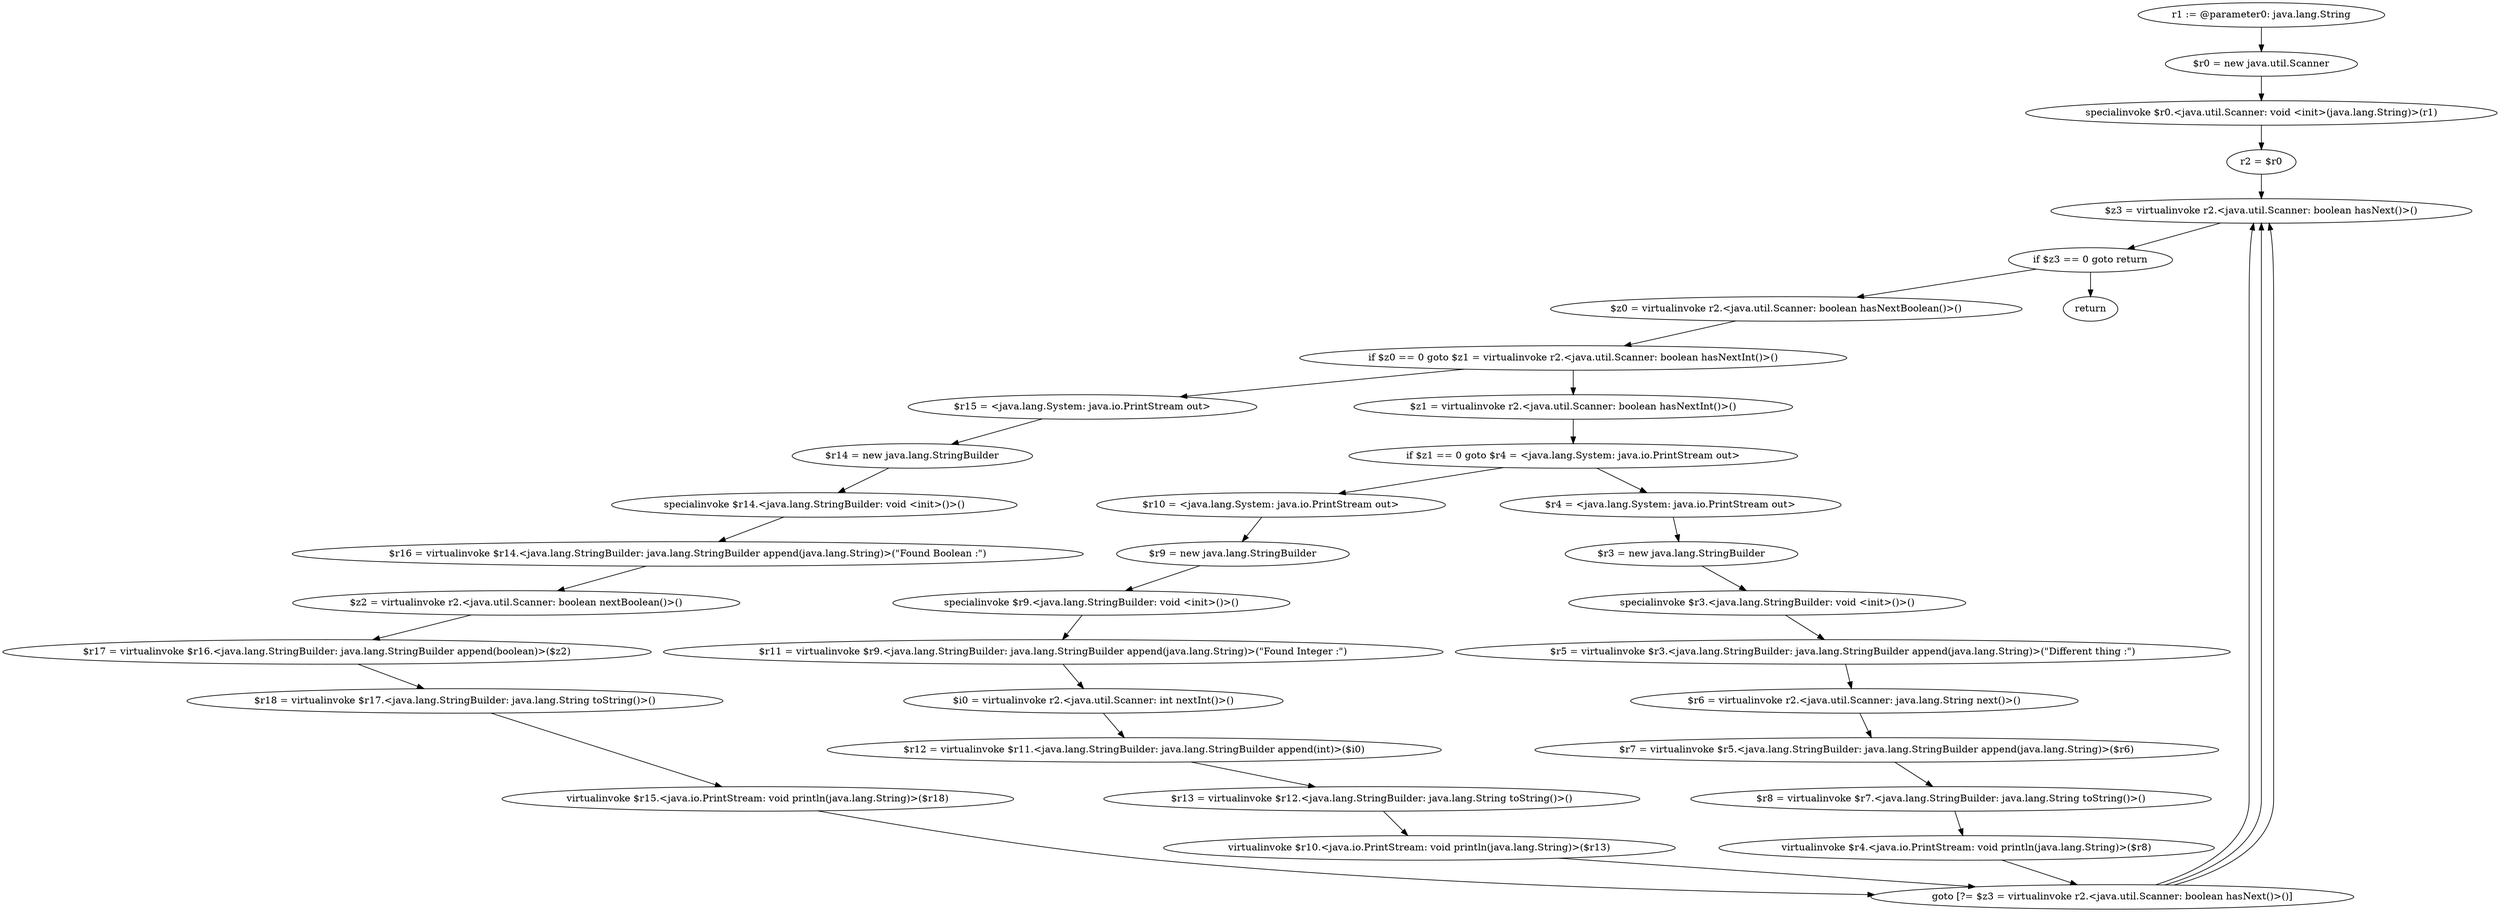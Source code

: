 digraph "unitGraph" {
    "r1 := @parameter0: java.lang.String"
    "$r0 = new java.util.Scanner"
    "specialinvoke $r0.<java.util.Scanner: void <init>(java.lang.String)>(r1)"
    "r2 = $r0"
    "$z3 = virtualinvoke r2.<java.util.Scanner: boolean hasNext()>()"
    "if $z3 == 0 goto return"
    "$z0 = virtualinvoke r2.<java.util.Scanner: boolean hasNextBoolean()>()"
    "if $z0 == 0 goto $z1 = virtualinvoke r2.<java.util.Scanner: boolean hasNextInt()>()"
    "$r15 = <java.lang.System: java.io.PrintStream out>"
    "$r14 = new java.lang.StringBuilder"
    "specialinvoke $r14.<java.lang.StringBuilder: void <init>()>()"
    "$r16 = virtualinvoke $r14.<java.lang.StringBuilder: java.lang.StringBuilder append(java.lang.String)>(\"Found Boolean :\")"
    "$z2 = virtualinvoke r2.<java.util.Scanner: boolean nextBoolean()>()"
    "$r17 = virtualinvoke $r16.<java.lang.StringBuilder: java.lang.StringBuilder append(boolean)>($z2)"
    "$r18 = virtualinvoke $r17.<java.lang.StringBuilder: java.lang.String toString()>()"
    "virtualinvoke $r15.<java.io.PrintStream: void println(java.lang.String)>($r18)"
    "goto [?= $z3 = virtualinvoke r2.<java.util.Scanner: boolean hasNext()>()]"
    "$z1 = virtualinvoke r2.<java.util.Scanner: boolean hasNextInt()>()"
    "if $z1 == 0 goto $r4 = <java.lang.System: java.io.PrintStream out>"
    "$r10 = <java.lang.System: java.io.PrintStream out>"
    "$r9 = new java.lang.StringBuilder"
    "specialinvoke $r9.<java.lang.StringBuilder: void <init>()>()"
    "$r11 = virtualinvoke $r9.<java.lang.StringBuilder: java.lang.StringBuilder append(java.lang.String)>(\"Found Integer :\")"
    "$i0 = virtualinvoke r2.<java.util.Scanner: int nextInt()>()"
    "$r12 = virtualinvoke $r11.<java.lang.StringBuilder: java.lang.StringBuilder append(int)>($i0)"
    "$r13 = virtualinvoke $r12.<java.lang.StringBuilder: java.lang.String toString()>()"
    "virtualinvoke $r10.<java.io.PrintStream: void println(java.lang.String)>($r13)"
    "$r4 = <java.lang.System: java.io.PrintStream out>"
    "$r3 = new java.lang.StringBuilder"
    "specialinvoke $r3.<java.lang.StringBuilder: void <init>()>()"
    "$r5 = virtualinvoke $r3.<java.lang.StringBuilder: java.lang.StringBuilder append(java.lang.String)>(\"Different thing :\")"
    "$r6 = virtualinvoke r2.<java.util.Scanner: java.lang.String next()>()"
    "$r7 = virtualinvoke $r5.<java.lang.StringBuilder: java.lang.StringBuilder append(java.lang.String)>($r6)"
    "$r8 = virtualinvoke $r7.<java.lang.StringBuilder: java.lang.String toString()>()"
    "virtualinvoke $r4.<java.io.PrintStream: void println(java.lang.String)>($r8)"
    "return"
    "r1 := @parameter0: java.lang.String"->"$r0 = new java.util.Scanner";
    "$r0 = new java.util.Scanner"->"specialinvoke $r0.<java.util.Scanner: void <init>(java.lang.String)>(r1)";
    "specialinvoke $r0.<java.util.Scanner: void <init>(java.lang.String)>(r1)"->"r2 = $r0";
    "r2 = $r0"->"$z3 = virtualinvoke r2.<java.util.Scanner: boolean hasNext()>()";
    "$z3 = virtualinvoke r2.<java.util.Scanner: boolean hasNext()>()"->"if $z3 == 0 goto return";
    "if $z3 == 0 goto return"->"$z0 = virtualinvoke r2.<java.util.Scanner: boolean hasNextBoolean()>()";
    "if $z3 == 0 goto return"->"return";
    "$z0 = virtualinvoke r2.<java.util.Scanner: boolean hasNextBoolean()>()"->"if $z0 == 0 goto $z1 = virtualinvoke r2.<java.util.Scanner: boolean hasNextInt()>()";
    "if $z0 == 0 goto $z1 = virtualinvoke r2.<java.util.Scanner: boolean hasNextInt()>()"->"$r15 = <java.lang.System: java.io.PrintStream out>";
    "if $z0 == 0 goto $z1 = virtualinvoke r2.<java.util.Scanner: boolean hasNextInt()>()"->"$z1 = virtualinvoke r2.<java.util.Scanner: boolean hasNextInt()>()";
    "$r15 = <java.lang.System: java.io.PrintStream out>"->"$r14 = new java.lang.StringBuilder";
    "$r14 = new java.lang.StringBuilder"->"specialinvoke $r14.<java.lang.StringBuilder: void <init>()>()";
    "specialinvoke $r14.<java.lang.StringBuilder: void <init>()>()"->"$r16 = virtualinvoke $r14.<java.lang.StringBuilder: java.lang.StringBuilder append(java.lang.String)>(\"Found Boolean :\")";
    "$r16 = virtualinvoke $r14.<java.lang.StringBuilder: java.lang.StringBuilder append(java.lang.String)>(\"Found Boolean :\")"->"$z2 = virtualinvoke r2.<java.util.Scanner: boolean nextBoolean()>()";
    "$z2 = virtualinvoke r2.<java.util.Scanner: boolean nextBoolean()>()"->"$r17 = virtualinvoke $r16.<java.lang.StringBuilder: java.lang.StringBuilder append(boolean)>($z2)";
    "$r17 = virtualinvoke $r16.<java.lang.StringBuilder: java.lang.StringBuilder append(boolean)>($z2)"->"$r18 = virtualinvoke $r17.<java.lang.StringBuilder: java.lang.String toString()>()";
    "$r18 = virtualinvoke $r17.<java.lang.StringBuilder: java.lang.String toString()>()"->"virtualinvoke $r15.<java.io.PrintStream: void println(java.lang.String)>($r18)";
    "virtualinvoke $r15.<java.io.PrintStream: void println(java.lang.String)>($r18)"->"goto [?= $z3 = virtualinvoke r2.<java.util.Scanner: boolean hasNext()>()]";
    "goto [?= $z3 = virtualinvoke r2.<java.util.Scanner: boolean hasNext()>()]"->"$z3 = virtualinvoke r2.<java.util.Scanner: boolean hasNext()>()";
    "$z1 = virtualinvoke r2.<java.util.Scanner: boolean hasNextInt()>()"->"if $z1 == 0 goto $r4 = <java.lang.System: java.io.PrintStream out>";
    "if $z1 == 0 goto $r4 = <java.lang.System: java.io.PrintStream out>"->"$r10 = <java.lang.System: java.io.PrintStream out>";
    "if $z1 == 0 goto $r4 = <java.lang.System: java.io.PrintStream out>"->"$r4 = <java.lang.System: java.io.PrintStream out>";
    "$r10 = <java.lang.System: java.io.PrintStream out>"->"$r9 = new java.lang.StringBuilder";
    "$r9 = new java.lang.StringBuilder"->"specialinvoke $r9.<java.lang.StringBuilder: void <init>()>()";
    "specialinvoke $r9.<java.lang.StringBuilder: void <init>()>()"->"$r11 = virtualinvoke $r9.<java.lang.StringBuilder: java.lang.StringBuilder append(java.lang.String)>(\"Found Integer :\")";
    "$r11 = virtualinvoke $r9.<java.lang.StringBuilder: java.lang.StringBuilder append(java.lang.String)>(\"Found Integer :\")"->"$i0 = virtualinvoke r2.<java.util.Scanner: int nextInt()>()";
    "$i0 = virtualinvoke r2.<java.util.Scanner: int nextInt()>()"->"$r12 = virtualinvoke $r11.<java.lang.StringBuilder: java.lang.StringBuilder append(int)>($i0)";
    "$r12 = virtualinvoke $r11.<java.lang.StringBuilder: java.lang.StringBuilder append(int)>($i0)"->"$r13 = virtualinvoke $r12.<java.lang.StringBuilder: java.lang.String toString()>()";
    "$r13 = virtualinvoke $r12.<java.lang.StringBuilder: java.lang.String toString()>()"->"virtualinvoke $r10.<java.io.PrintStream: void println(java.lang.String)>($r13)";
    "virtualinvoke $r10.<java.io.PrintStream: void println(java.lang.String)>($r13)"->"goto [?= $z3 = virtualinvoke r2.<java.util.Scanner: boolean hasNext()>()]";
    "goto [?= $z3 = virtualinvoke r2.<java.util.Scanner: boolean hasNext()>()]"->"$z3 = virtualinvoke r2.<java.util.Scanner: boolean hasNext()>()";
    "$r4 = <java.lang.System: java.io.PrintStream out>"->"$r3 = new java.lang.StringBuilder";
    "$r3 = new java.lang.StringBuilder"->"specialinvoke $r3.<java.lang.StringBuilder: void <init>()>()";
    "specialinvoke $r3.<java.lang.StringBuilder: void <init>()>()"->"$r5 = virtualinvoke $r3.<java.lang.StringBuilder: java.lang.StringBuilder append(java.lang.String)>(\"Different thing :\")";
    "$r5 = virtualinvoke $r3.<java.lang.StringBuilder: java.lang.StringBuilder append(java.lang.String)>(\"Different thing :\")"->"$r6 = virtualinvoke r2.<java.util.Scanner: java.lang.String next()>()";
    "$r6 = virtualinvoke r2.<java.util.Scanner: java.lang.String next()>()"->"$r7 = virtualinvoke $r5.<java.lang.StringBuilder: java.lang.StringBuilder append(java.lang.String)>($r6)";
    "$r7 = virtualinvoke $r5.<java.lang.StringBuilder: java.lang.StringBuilder append(java.lang.String)>($r6)"->"$r8 = virtualinvoke $r7.<java.lang.StringBuilder: java.lang.String toString()>()";
    "$r8 = virtualinvoke $r7.<java.lang.StringBuilder: java.lang.String toString()>()"->"virtualinvoke $r4.<java.io.PrintStream: void println(java.lang.String)>($r8)";
    "virtualinvoke $r4.<java.io.PrintStream: void println(java.lang.String)>($r8)"->"goto [?= $z3 = virtualinvoke r2.<java.util.Scanner: boolean hasNext()>()]";
    "goto [?= $z3 = virtualinvoke r2.<java.util.Scanner: boolean hasNext()>()]"->"$z3 = virtualinvoke r2.<java.util.Scanner: boolean hasNext()>()";
}
